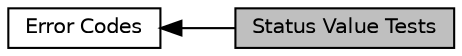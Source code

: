 digraph "Status Value Tests"
{
  edge [fontname="Helvetica",fontsize="10",labelfontname="Helvetica",labelfontsize="10"];
  node [fontname="Helvetica",fontsize="10",shape=box];
  rankdir=LR;
  Node1 [label="Status Value Tests",height=0.2,width=0.4,color="black", fillcolor="grey75", style="filled", fontcolor="black",tooltip=" "];
  Node2 [label="Error Codes",height=0.2,width=0.4,color="black", fillcolor="white", style="filled",URL="$group__apu__errno.html",tooltip=" "];
  Node2->Node1 [shape=plaintext, dir="back", style="solid"];
}

